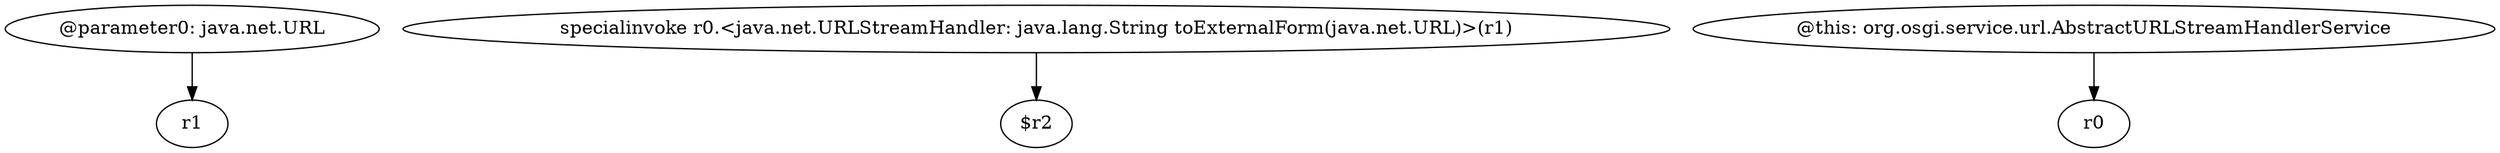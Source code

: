 digraph g {
0[label="@parameter0: java.net.URL"]
1[label="r1"]
0->1[label=""]
2[label="specialinvoke r0.<java.net.URLStreamHandler: java.lang.String toExternalForm(java.net.URL)>(r1)"]
3[label="$r2"]
2->3[label=""]
4[label="@this: org.osgi.service.url.AbstractURLStreamHandlerService"]
5[label="r0"]
4->5[label=""]
}